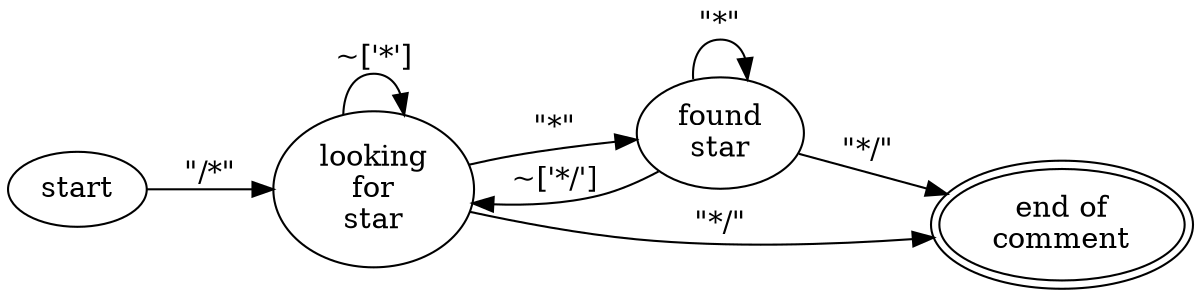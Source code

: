 digraph slashstar {
  rankdir=LR;
  
  lfs [label="looking\n\for\nstar"];
  fs [label="found\nstar"];
  end [label="end of\ncomment"; peripheries=2];
  
  start -> lfs [label="\"/*\""];
  lfs -> lfs [label="~['*']"];
  lfs -> fs [label="\"*\""];
  lfs -> end [label="\"*/\""];
  fs -> lfs [label="~['*/']"];
  fs -> fs [label="\"*\""];
  fs -> end [label="\"*/\""];
}